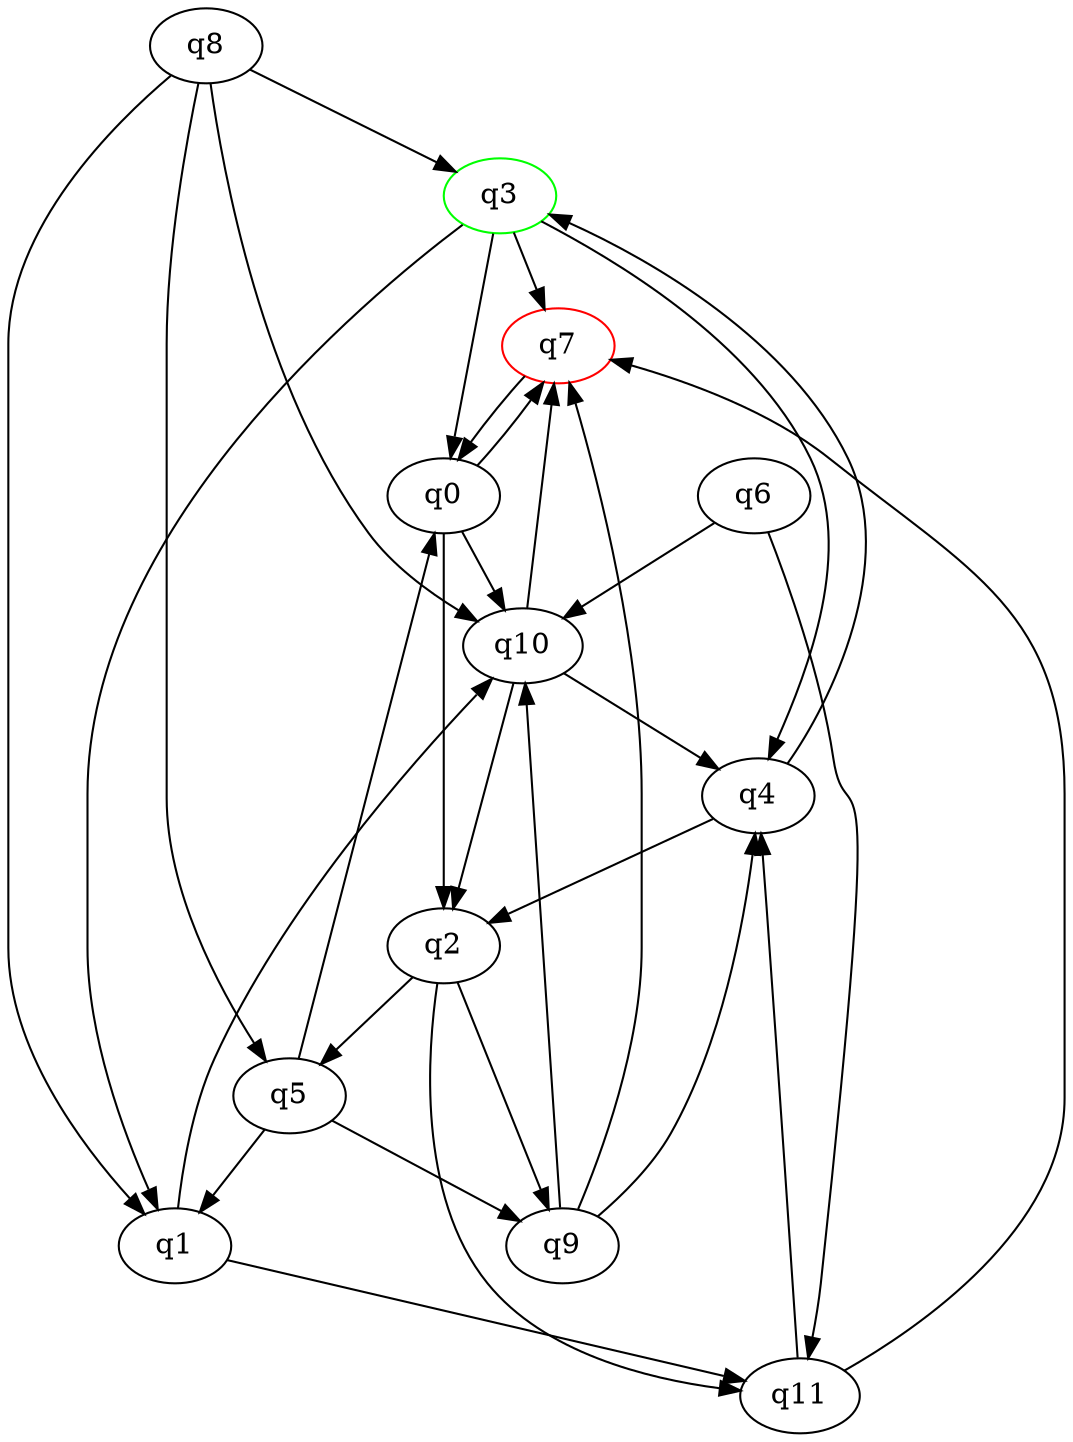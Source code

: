 digraph A{
q3 [initial=1,color=green];
q7 [final=1,color=red];
q0 -> q2;
q0 -> q7;
q0 -> q10;
q1 -> q10;
q1 -> q11;
q2 -> q5;
q2 -> q9;
q2 -> q11;
q3 -> q0;
q3 -> q1;
q3 -> q4;
q3 -> q7;
q4 -> q2;
q4 -> q3;
q5 -> q0;
q5 -> q1;
q5 -> q9;
q6 -> q10;
q6 -> q11;
q7 -> q0;
q8 -> q1;
q8 -> q3;
q8 -> q5;
q8 -> q10;
q9 -> q4;
q9 -> q7;
q9 -> q10;
q10 -> q2;
q10 -> q4;
q10 -> q7;
q11 -> q4;
q11 -> q7;
}